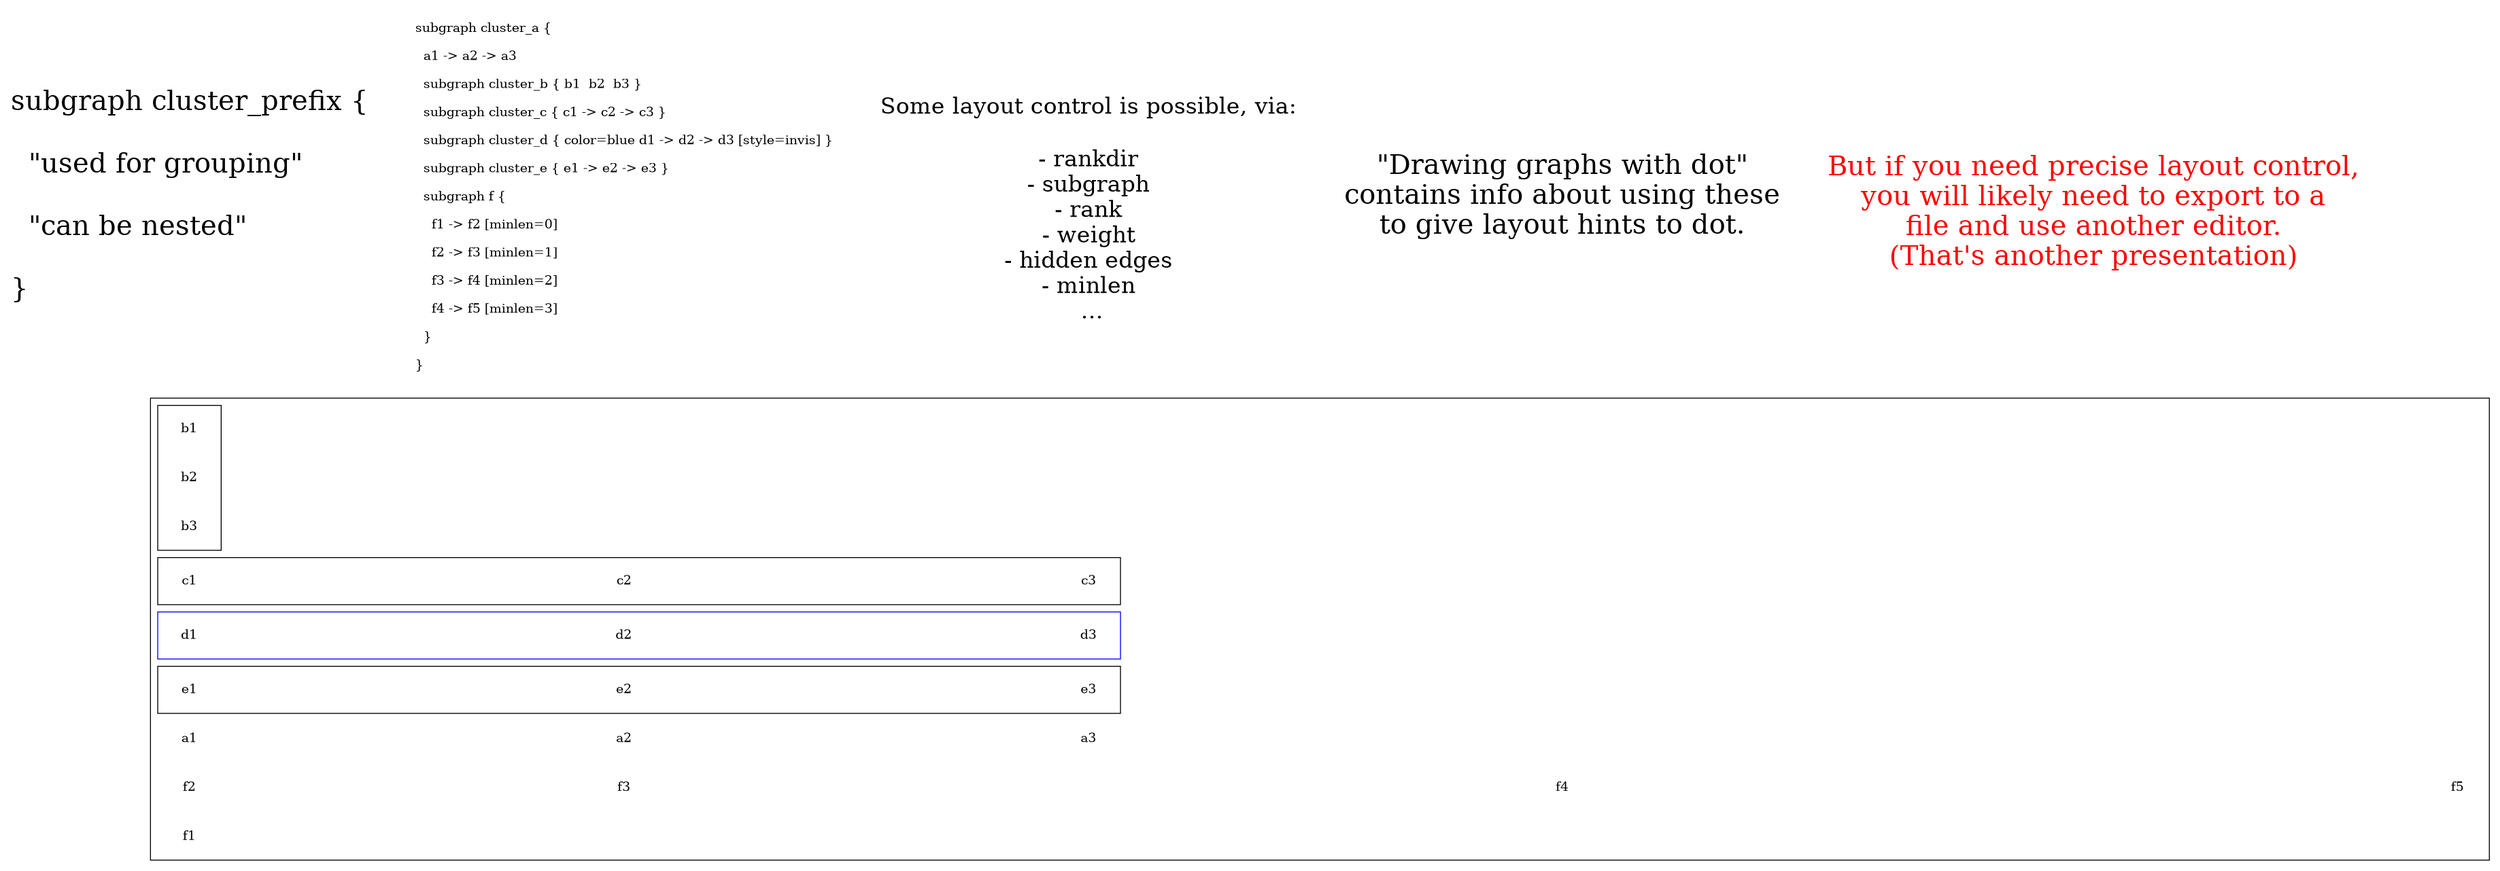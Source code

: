 @startuml
digraph G {
     
  bgcolor="transparent"
  node[style=filled color=white]
  edge[color=white]
     
     
rankdir=LR

subgraph cluster_a {
  a1 -> a2 -> a3
  subgraph cluster_b { b1  b2  b3 }
  subgraph cluster_c { c1 -> c2 -> c3 }
  subgraph cluster_d { color=blue d1 -> d2 -> d3 [style=invis] }
  subgraph cluster_e { e1 -> e2 -> e3 }
  subgraph f {
    f1 -> f2 [minlen=0]
    f2 -> f3 [minlen=1]
    f3 -> f4 [minlen=2]
    f4 -> f5 [minlen=3]
  }
}

node [shape=none]

s1 [label="
subgraph cluster_prefix {\l
  \"used for grouping\"\l
  \"can be nested\"\l
}\l
" shape=none fontsize=30]

s1 -> s2-> n1 -> n2 ->n3 [style=invis]
n1 [label="
Some layout control is possible, via:

- rankdir
- subgraph
- rank
- weight
- hidden edges
- minlen
 ...
" fontsize=25]

n2 [label="
\"Drawing graphs with dot\"
contains info about using these
to give layout hints to dot.
"
fontsize=30
URL="https://www.graphviz.org/pdf/dotguide.pdf"]

n3 [label="
But if you need precise layout control,
you will likely need to export to a
file and use another editor.
(That's another presentation)
" fontsize=30 fontcolor=red]

s2 [label="
subgraph cluster_a {\l
  a1 -> a2 -> a3\l
  subgraph cluster_b { b1  b2  b3 }\l
  subgraph cluster_c { c1 -> c2 -> c3 }\l
  subgraph cluster_d { color=blue d1 -> d2 -> d3 [style=invis] }\l
  subgraph cluster_e { e1 -> e2 -> e3 }\l
  subgraph f {\l
    f1 -> f2 [minlen=0]\l
    f2 -> f3 [minlen=1]\l
    f3 -> f4 [minlen=2]\l
    f4 -> f5 [minlen=3]\l
  }\l
}\l
"]

}

@enduml
